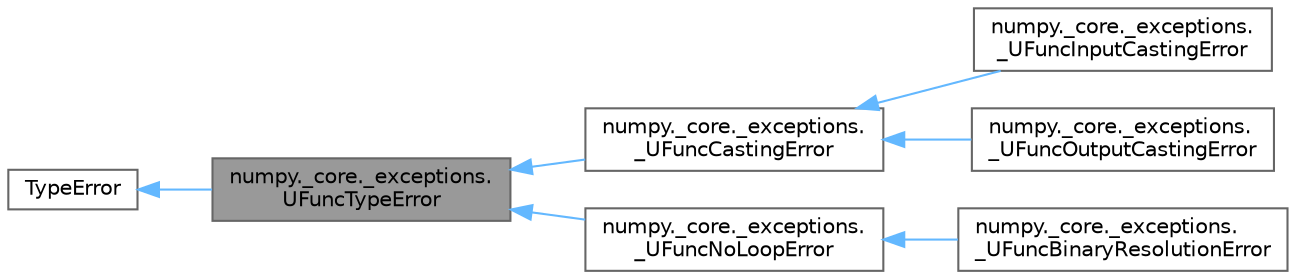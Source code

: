 digraph "numpy._core._exceptions.UFuncTypeError"
{
 // LATEX_PDF_SIZE
  bgcolor="transparent";
  edge [fontname=Helvetica,fontsize=10,labelfontname=Helvetica,labelfontsize=10];
  node [fontname=Helvetica,fontsize=10,shape=box,height=0.2,width=0.4];
  rankdir="LR";
  Node1 [id="Node000001",label="numpy._core._exceptions.\lUFuncTypeError",height=0.2,width=0.4,color="gray40", fillcolor="grey60", style="filled", fontcolor="black",tooltip=" "];
  Node2 -> Node1 [id="edge7_Node000001_Node000002",dir="back",color="steelblue1",style="solid",tooltip=" "];
  Node2 [id="Node000002",label="TypeError",height=0.2,width=0.4,color="gray40", fillcolor="white", style="filled",tooltip=" "];
  Node1 -> Node3 [id="edge8_Node000001_Node000003",dir="back",color="steelblue1",style="solid",tooltip=" "];
  Node3 [id="Node000003",label="numpy._core._exceptions.\l_UFuncCastingError",height=0.2,width=0.4,color="gray40", fillcolor="white", style="filled",URL="$classnumpy_1_1__core_1_1__exceptions_1_1__UFuncCastingError.html",tooltip=" "];
  Node3 -> Node4 [id="edge9_Node000003_Node000004",dir="back",color="steelblue1",style="solid",tooltip=" "];
  Node4 [id="Node000004",label="numpy._core._exceptions.\l_UFuncInputCastingError",height=0.2,width=0.4,color="gray40", fillcolor="white", style="filled",URL="$classnumpy_1_1__core_1_1__exceptions_1_1__UFuncInputCastingError.html",tooltip=" "];
  Node3 -> Node5 [id="edge10_Node000003_Node000005",dir="back",color="steelblue1",style="solid",tooltip=" "];
  Node5 [id="Node000005",label="numpy._core._exceptions.\l_UFuncOutputCastingError",height=0.2,width=0.4,color="gray40", fillcolor="white", style="filled",URL="$classnumpy_1_1__core_1_1__exceptions_1_1__UFuncOutputCastingError.html",tooltip=" "];
  Node1 -> Node6 [id="edge11_Node000001_Node000006",dir="back",color="steelblue1",style="solid",tooltip=" "];
  Node6 [id="Node000006",label="numpy._core._exceptions.\l_UFuncNoLoopError",height=0.2,width=0.4,color="gray40", fillcolor="white", style="filled",URL="$classnumpy_1_1__core_1_1__exceptions_1_1__UFuncNoLoopError.html",tooltip=" "];
  Node6 -> Node7 [id="edge12_Node000006_Node000007",dir="back",color="steelblue1",style="solid",tooltip=" "];
  Node7 [id="Node000007",label="numpy._core._exceptions.\l_UFuncBinaryResolutionError",height=0.2,width=0.4,color="gray40", fillcolor="white", style="filled",URL="$classnumpy_1_1__core_1_1__exceptions_1_1__UFuncBinaryResolutionError.html",tooltip=" "];
}
